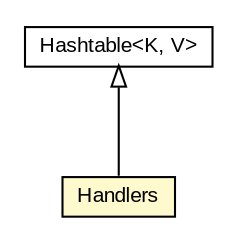 #!/usr/local/bin/dot
#
# Class diagram 
# Generated by UMLGraph version 5.3 (http://www.umlgraph.org/)
#

digraph G {
	edge [fontname="arial",fontsize=10,labelfontname="arial",labelfontsize=10];
	node [fontname="arial",fontsize=10,shape=plaintext];
	nodesep=0.25;
	ranksep=0.5;
	// context.arch.handler.Handlers
	c51001 [label=<<table title="context.arch.handler.Handlers" border="0" cellborder="1" cellspacing="0" cellpadding="2" port="p" bgcolor="lemonChiffon" href="./Handlers.html">
		<tr><td><table border="0" cellspacing="0" cellpadding="1">
<tr><td align="center" balign="center"> Handlers </td></tr>
		</table></td></tr>
		</table>>, fontname="arial", fontcolor="black", fontsize=10.0];
	//context.arch.handler.Handlers extends java.util.Hashtable<java.lang.String, context.arch.handler.HandlerInfo>
	c51301:p -> c51001:p [dir=back,arrowtail=empty];
	// java.util.Hashtable<K, V>
	c51301 [label=<<table title="java.util.Hashtable" border="0" cellborder="1" cellspacing="0" cellpadding="2" port="p" href="http://java.sun.com/j2se/1.4.2/docs/api/java/util/Hashtable.html">
		<tr><td><table border="0" cellspacing="0" cellpadding="1">
<tr><td align="center" balign="center"> Hashtable&lt;K, V&gt; </td></tr>
		</table></td></tr>
		</table>>, fontname="arial", fontcolor="black", fontsize=10.0];
}

